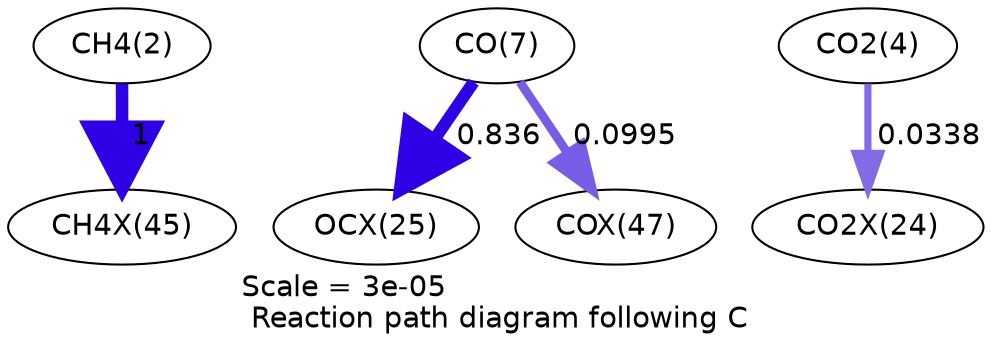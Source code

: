 digraph reaction_paths {
center=1;
s4 -> s32[fontname="Helvetica", penwidth=6, arrowsize=3, color="0.7, 1.5, 0.9"
, label=" 1"];
s9 -> s28[fontname="Helvetica", penwidth=5.86, arrowsize=2.93, color="0.7, 1.34, 0.9"
, label=" 0.836"];
s9 -> s33[fontname="Helvetica", penwidth=4.26, arrowsize=2.13, color="0.7, 0.6, 0.9"
, label=" 0.0995"];
s6 -> s27[fontname="Helvetica", penwidth=3.44, arrowsize=1.72, color="0.7, 0.534, 0.9"
, label=" 0.0338"];
s4 [ fontname="Helvetica", label="CH4(2)"];
s6 [ fontname="Helvetica", label="CO2(4)"];
s9 [ fontname="Helvetica", label="CO(7)"];
s27 [ fontname="Helvetica", label="CO2X(24)"];
s28 [ fontname="Helvetica", label="OCX(25)"];
s32 [ fontname="Helvetica", label="CH4X(45)"];
s33 [ fontname="Helvetica", label="COX(47)"];
 label = "Scale = 3e-05\l Reaction path diagram following C";
 fontname = "Helvetica";
}
